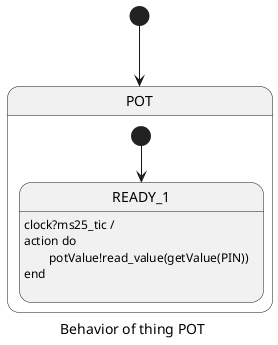 @startuml
skinparam defaultTextAlignment left
caption Behavior of thing POT
[*] --> POT
state POT{
state READY_1{
	READY_1 : clock?ms25_tic / \naction do\n	potValue!read_value(getValue(PIN))\nend\n
}
[*] --> READY_1
}
@enduml

